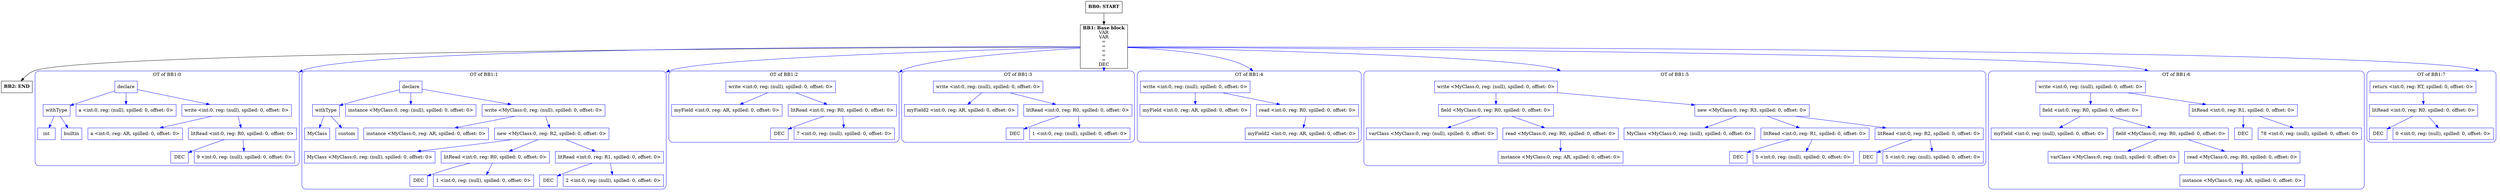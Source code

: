 digraph CFG {
    compound=true;
    graph [splines=true];
    node [shape=rectangle];

    BB2 [label=<<B>BB2: END</B><BR ALIGN="CENTER"/>>];
    BB1 [label=<<B>BB1: Base block</B><BR ALIGN="CENTER"/>VAR<BR ALIGN="CENTER"/>VAR<BR ALIGN="CENTER"/>=<BR ALIGN="CENTER"/>=<BR ALIGN="CENTER"/>=<BR ALIGN="CENTER"/>=<BR ALIGN="CENTER"/>=<BR ALIGN="CENTER"/>DEC<BR ALIGN="CENTER"/>>];
    subgraph cluster_instruction0 {
        label = "OT of BB1:0";
        style=rounded;
        color=blue;
        entry0 [shape=point, style=invis];
        node0 [label="declare", color=blue];
        node1 [label="withType", color=blue];
        node2 [label="int", color=blue];
        node1 -> node2[color=blue];
        node3 [label="builtin", color=blue];
        node1 -> node3[color=blue];
        node0 -> node1[color=blue];
        node4 [label="a <int:0, reg: (null), spilled: 0, offset: 0>", color=blue];
        node0 -> node4[color=blue];
        node5 [label="write <int:0, reg: (null), spilled: 0, offset: 0>", color=blue];
        node6 [label="a <int:0, reg: AR, spilled: 0, offset: 0>", color=blue];
        node5 -> node6[color=blue];
        node7 [label="litRead <int:0, reg: R0, spilled: 0, offset: 0>", color=blue];
        node8 [label="DEC", color=blue];
        node7 -> node8[color=blue];
        node9 [label="9 <int:0, reg: (null), spilled: 0, offset: 0>", color=blue];
        node7 -> node9[color=blue];
        node5 -> node7[color=blue];
        node0 -> node5[color=blue];
    }
    BB1 -> entry0 [lhead=cluster_instruction0, color=blue];
    subgraph cluster_instruction1 {
        label = "OT of BB1:1";
        style=rounded;
        color=blue;
        entry1 [shape=point, style=invis];
        node10 [label="declare", color=blue];
        node11 [label="withType", color=blue];
        node12 [label="MyClass", color=blue];
        node11 -> node12[color=blue];
        node13 [label="custom", color=blue];
        node11 -> node13[color=blue];
        node10 -> node11[color=blue];
        node14 [label="instance <MyClass:0, reg: (null), spilled: 0, offset: 0>", color=blue];
        node10 -> node14[color=blue];
        node15 [label="write <MyClass:0, reg: (null), spilled: 0, offset: 0>", color=blue];
        node16 [label="instance <MyClass:0, reg: AR, spilled: 0, offset: 0>", color=blue];
        node15 -> node16[color=blue];
        node17 [label="new <MyClass:0, reg: R2, spilled: 0, offset: 0>", color=blue];
        node18 [label="MyClass <MyClass:0, reg: (null), spilled: 0, offset: 0>", color=blue];
        node17 -> node18[color=blue];
        node19 [label="litRead <int:0, reg: R0, spilled: 0, offset: 0>", color=blue];
        node20 [label="DEC", color=blue];
        node19 -> node20[color=blue];
        node21 [label="1 <int:0, reg: (null), spilled: 0, offset: 0>", color=blue];
        node19 -> node21[color=blue];
        node17 -> node19[color=blue];
        node22 [label="litRead <int:0, reg: R1, spilled: 0, offset: 0>", color=blue];
        node23 [label="DEC", color=blue];
        node22 -> node23[color=blue];
        node24 [label="2 <int:0, reg: (null), spilled: 0, offset: 0>", color=blue];
        node22 -> node24[color=blue];
        node17 -> node22[color=blue];
        node15 -> node17[color=blue];
        node10 -> node15[color=blue];
    }
    BB1 -> entry1 [lhead=cluster_instruction1, color=blue];
    subgraph cluster_instruction2 {
        label = "OT of BB1:2";
        style=rounded;
        color=blue;
        entry2 [shape=point, style=invis];
        node25 [label="write <int:0, reg: (null), spilled: 0, offset: 0>", color=blue];
        node26 [label="myField <int:0, reg: AR, spilled: 0, offset: 0>", color=blue];
        node25 -> node26[color=blue];
        node27 [label="litRead <int:0, reg: R0, spilled: 0, offset: 0>", color=blue];
        node28 [label="DEC", color=blue];
        node27 -> node28[color=blue];
        node29 [label="7 <int:0, reg: (null), spilled: 0, offset: 0>", color=blue];
        node27 -> node29[color=blue];
        node25 -> node27[color=blue];
    }
    BB1 -> entry2 [lhead=cluster_instruction2, color=blue];
    subgraph cluster_instruction3 {
        label = "OT of BB1:3";
        style=rounded;
        color=blue;
        entry3 [shape=point, style=invis];
        node30 [label="write <int:0, reg: (null), spilled: 0, offset: 0>", color=blue];
        node31 [label="myField2 <int:0, reg: AR, spilled: 0, offset: 0>", color=blue];
        node30 -> node31[color=blue];
        node32 [label="litRead <int:0, reg: R0, spilled: 0, offset: 0>", color=blue];
        node33 [label="DEC", color=blue];
        node32 -> node33[color=blue];
        node34 [label="1 <int:0, reg: (null), spilled: 0, offset: 0>", color=blue];
        node32 -> node34[color=blue];
        node30 -> node32[color=blue];
    }
    BB1 -> entry3 [lhead=cluster_instruction3, color=blue];
    subgraph cluster_instruction4 {
        label = "OT of BB1:4";
        style=rounded;
        color=blue;
        entry4 [shape=point, style=invis];
        node35 [label="write <int:0, reg: (null), spilled: 0, offset: 0>", color=blue];
        node36 [label="myField <int:0, reg: AR, spilled: 0, offset: 0>", color=blue];
        node35 -> node36[color=blue];
        node37 [label="read <int:0, reg: R0, spilled: 0, offset: 0>", color=blue];
        node38 [label="myField2 <int:0, reg: AR, spilled: 0, offset: 0>", color=blue];
        node37 -> node38[color=blue];
        node35 -> node37[color=blue];
    }
    BB1 -> entry4 [lhead=cluster_instruction4, color=blue];
    subgraph cluster_instruction5 {
        label = "OT of BB1:5";
        style=rounded;
        color=blue;
        entry5 [shape=point, style=invis];
        node39 [label="write <MyClass:0, reg: (null), spilled: 0, offset: 0>", color=blue];
        node40 [label="field <MyClass:0, reg: R0, spilled: 0, offset: 0>", color=blue];
        node41 [label="varClass <MyClass:0, reg: (null), spilled: 0, offset: 0>", color=blue];
        node40 -> node41[color=blue];
        node42 [label="read <MyClass:0, reg: R0, spilled: 0, offset: 0>", color=blue];
        node43 [label="instance <MyClass:0, reg: AR, spilled: 0, offset: 0>", color=blue];
        node42 -> node43[color=blue];
        node40 -> node42[color=blue];
        node39 -> node40[color=blue];
        node44 [label="new <MyClass:0, reg: R3, spilled: 0, offset: 0>", color=blue];
        node45 [label="MyClass <MyClass:0, reg: (null), spilled: 0, offset: 0>", color=blue];
        node44 -> node45[color=blue];
        node46 [label="litRead <int:0, reg: R1, spilled: 0, offset: 0>", color=blue];
        node47 [label="DEC", color=blue];
        node46 -> node47[color=blue];
        node48 [label="5 <int:0, reg: (null), spilled: 0, offset: 0>", color=blue];
        node46 -> node48[color=blue];
        node44 -> node46[color=blue];
        node49 [label="litRead <int:0, reg: R2, spilled: 0, offset: 0>", color=blue];
        node50 [label="DEC", color=blue];
        node49 -> node50[color=blue];
        node51 [label="5 <int:0, reg: (null), spilled: 0, offset: 0>", color=blue];
        node49 -> node51[color=blue];
        node44 -> node49[color=blue];
        node39 -> node44[color=blue];
    }
    BB1 -> entry5 [lhead=cluster_instruction5, color=blue];
    subgraph cluster_instruction6 {
        label = "OT of BB1:6";
        style=rounded;
        color=blue;
        entry6 [shape=point, style=invis];
        node52 [label="write <int:0, reg: (null), spilled: 0, offset: 0>", color=blue];
        node53 [label="field <int:0, reg: R0, spilled: 0, offset: 0>", color=blue];
        node54 [label="myField <int:0, reg: (null), spilled: 0, offset: 0>", color=blue];
        node53 -> node54[color=blue];
        node55 [label="field <MyClass:0, reg: R0, spilled: 0, offset: 0>", color=blue];
        node56 [label="varClass <MyClass:0, reg: (null), spilled: 0, offset: 0>", color=blue];
        node55 -> node56[color=blue];
        node57 [label="read <MyClass:0, reg: R0, spilled: 0, offset: 0>", color=blue];
        node58 [label="instance <MyClass:0, reg: AR, spilled: 0, offset: 0>", color=blue];
        node57 -> node58[color=blue];
        node55 -> node57[color=blue];
        node53 -> node55[color=blue];
        node52 -> node53[color=blue];
        node59 [label="litRead <int:0, reg: R1, spilled: 0, offset: 0>", color=blue];
        node60 [label="DEC", color=blue];
        node59 -> node60[color=blue];
        node61 [label="78 <int:0, reg: (null), spilled: 0, offset: 0>", color=blue];
        node59 -> node61[color=blue];
        node52 -> node59[color=blue];
    }
    BB1 -> entry6 [lhead=cluster_instruction6, color=blue];
    subgraph cluster_instruction7 {
        label = "OT of BB1:7";
        style=rounded;
        color=blue;
        entry7 [shape=point, style=invis];
        node62 [label="return <int:0, reg: RT, spilled: 0, offset: 0>", color=blue];
        node63 [label="litRead <int:0, reg: R0, spilled: 0, offset: 0>", color=blue];
        node64 [label="DEC", color=blue];
        node63 -> node64[color=blue];
        node65 [label="0 <int:0, reg: (null), spilled: 0, offset: 0>", color=blue];
        node63 -> node65[color=blue];
        node62 -> node63[color=blue];
    }
    BB1 -> entry7 [lhead=cluster_instruction7, color=blue];
    BB0 [label=<<B>BB0: START</B><BR ALIGN="CENTER"/>>];

    BB1 -> BB2;
    BB0 -> BB1;
}

